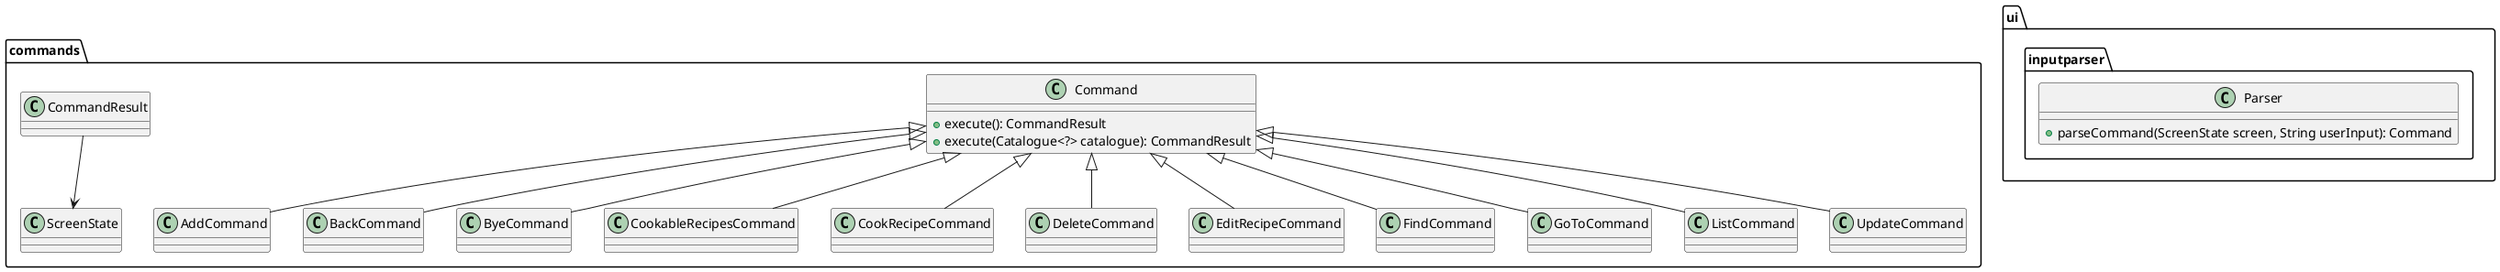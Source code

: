 @startuml
package "commands" {
    class Command {
        +execute(): CommandResult
        +execute(Catalogue<?> catalogue): CommandResult
    }
    Command <|-- AddCommand
    Command <|-- BackCommand
    Command <|-- ByeCommand
    Command <|-- CookableRecipesCommand
    Command <|-- CookRecipeCommand
    Command <|-- DeleteCommand
    Command <|-- EditRecipeCommand
    Command <|-- FindCommand
    Command <|-- GoToCommand
    Command <|-- ListCommand
    Command <|-- UpdateCommand
    CommandResult --> ScreenState
}

package "ui.inputparser" {
    class Parser {
        +parseCommand(ScreenState screen, String userInput): Command
    }
}
@enduml